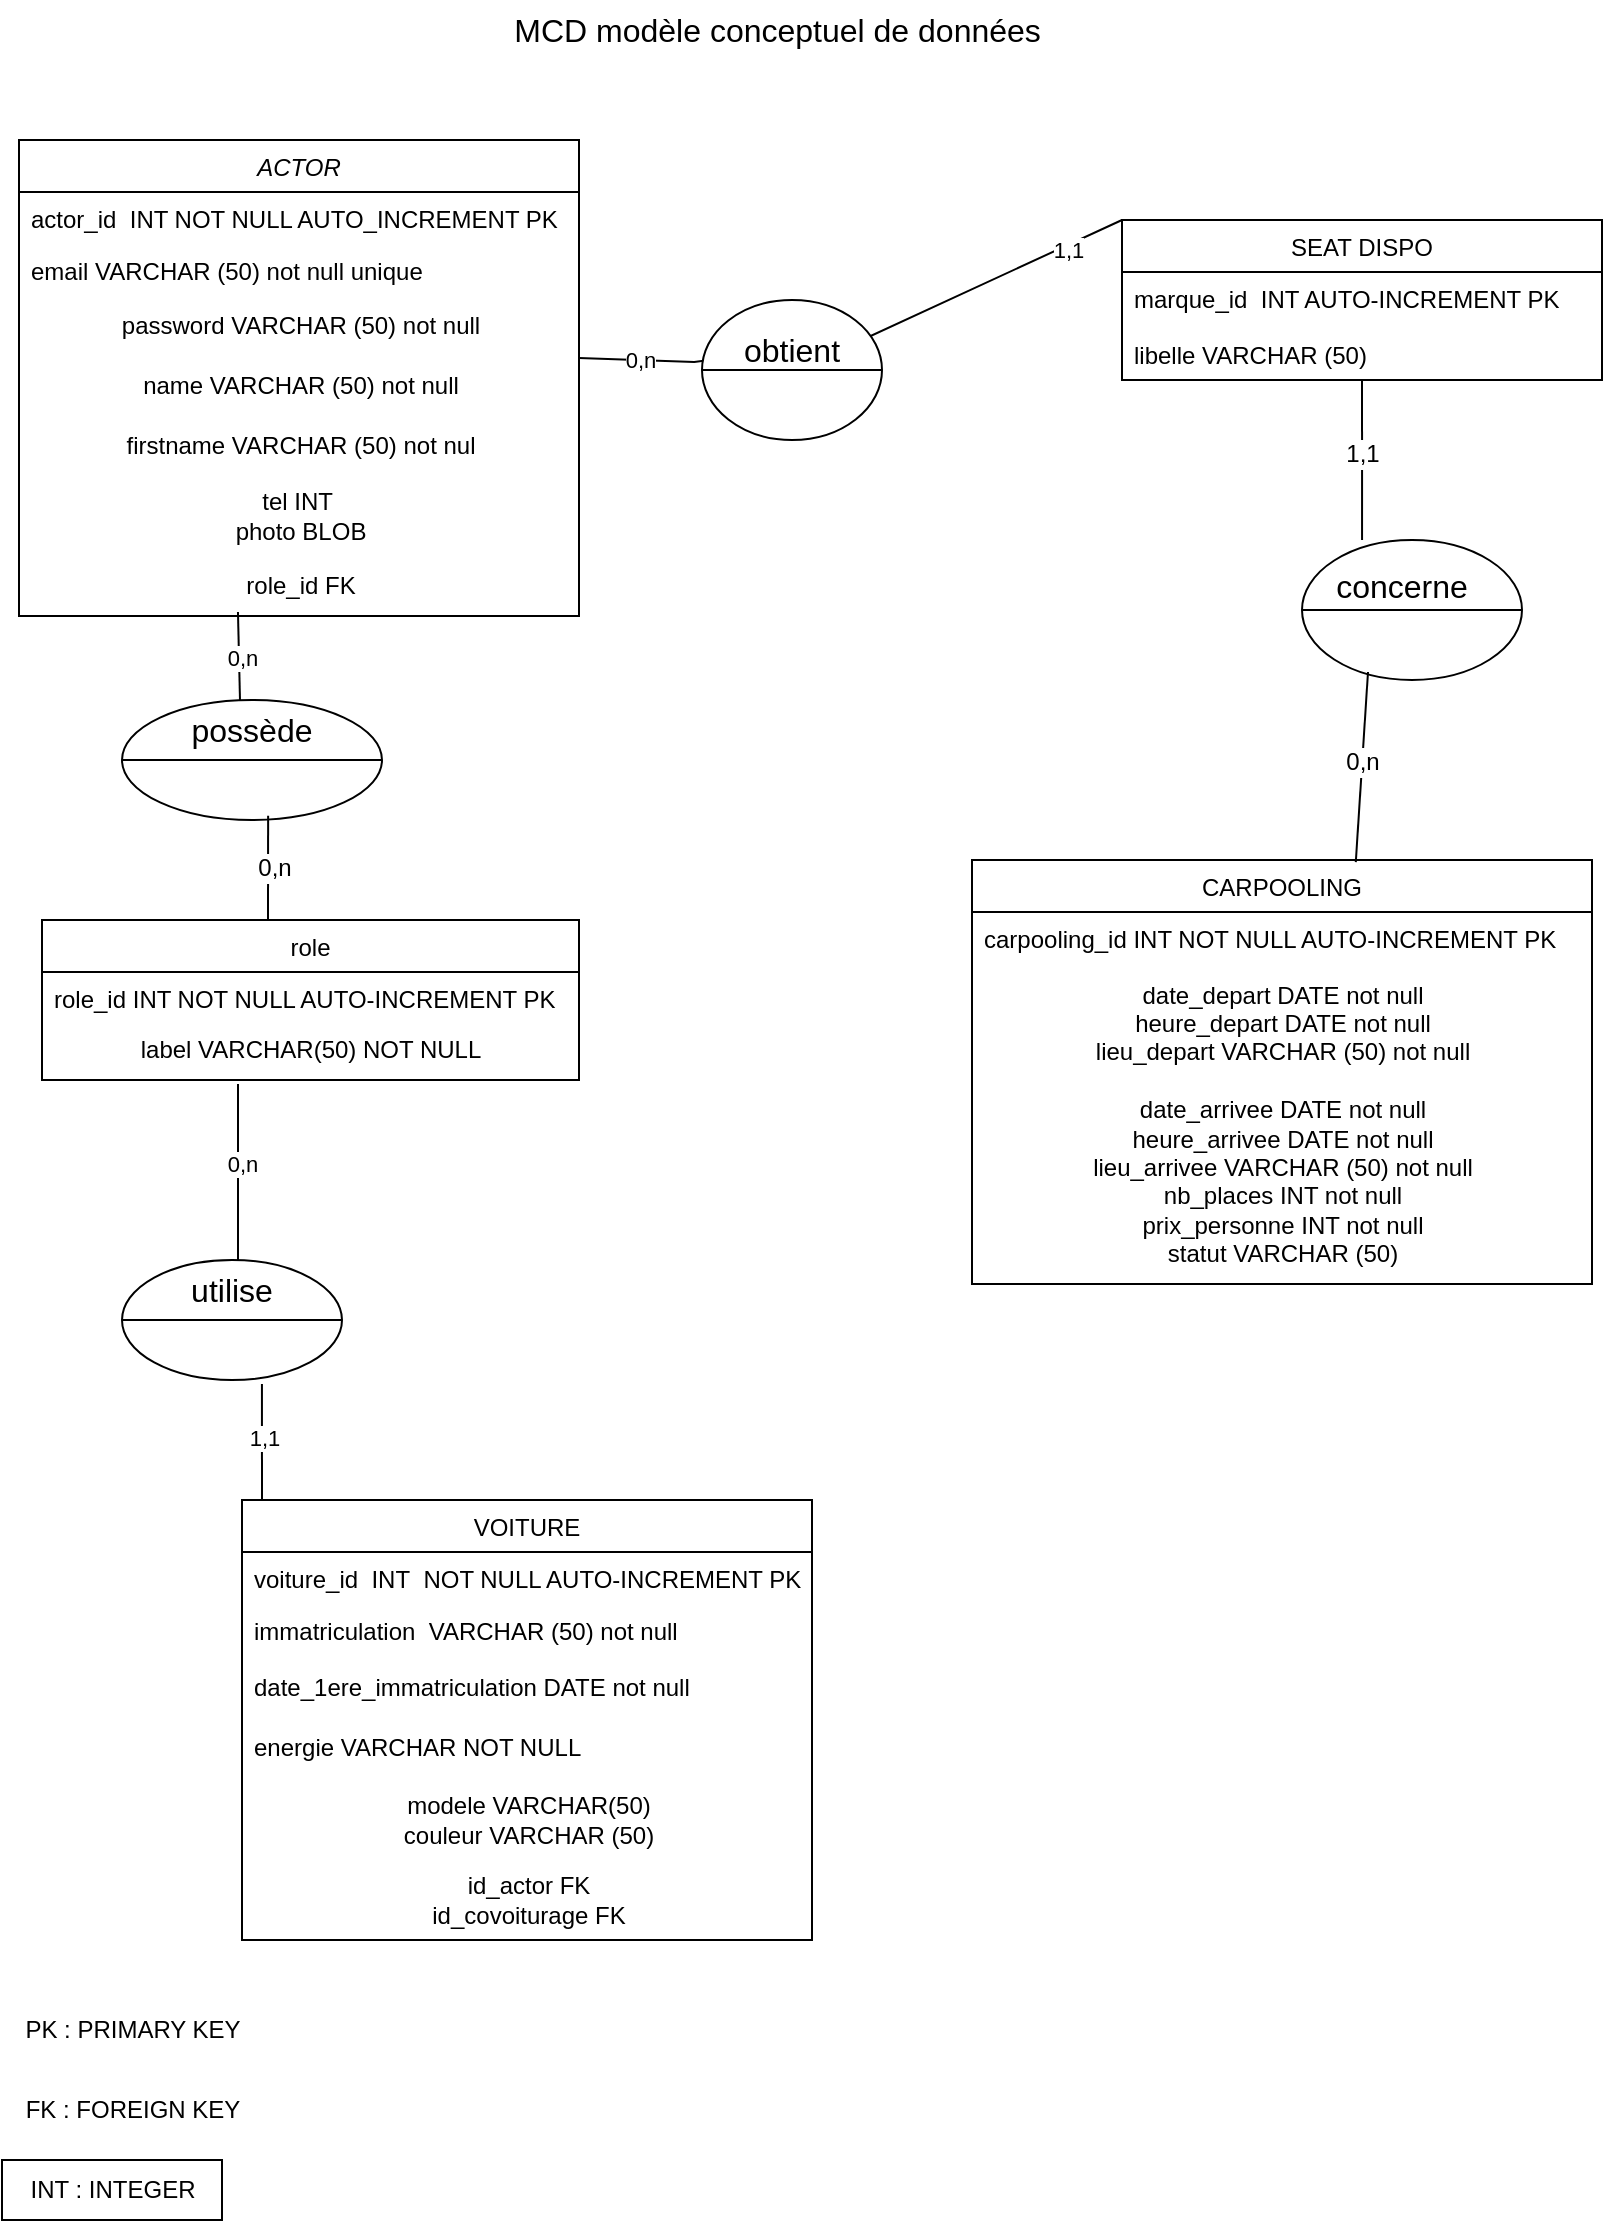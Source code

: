 <mxfile version="27.0.5">
  <diagram name="Page-1" id="DtJo75ZNy9iMemWSUQGx">
    <mxGraphModel dx="1111" dy="431" grid="1" gridSize="10" guides="1" tooltips="1" connect="1" arrows="1" fold="1" page="1" pageScale="1" pageWidth="827" pageHeight="1169" math="0" shadow="0">
      <root>
        <mxCell id="0" />
        <mxCell id="1" parent="0" />
        <mxCell id="MAlRhFrGBA3OUkSqN0sr-2" value="ACTOR" style="swimlane;fontStyle=2;align=center;verticalAlign=top;childLayout=stackLayout;horizontal=1;startSize=26;horizontalStack=0;resizeParent=1;resizeLast=0;collapsible=1;marginBottom=0;rounded=0;shadow=0;strokeWidth=1;" parent="1" vertex="1">
          <mxGeometry x="8.5" y="80" width="280" height="238" as="geometry">
            <mxRectangle x="230" y="140" width="160" height="26" as="alternateBounds" />
          </mxGeometry>
        </mxCell>
        <mxCell id="MAlRhFrGBA3OUkSqN0sr-3" value="actor_id  INT NOT NULL AUTO_INCREMENT PK&#xa;&#xa;email VARCHAR(50) not null&#xa;&#xa;" style="text;align=left;verticalAlign=top;spacingLeft=4;spacingRight=4;overflow=hidden;rotatable=0;points=[[0,0.5],[1,0.5]];portConstraint=eastwest;" parent="MAlRhFrGBA3OUkSqN0sr-2" vertex="1">
          <mxGeometry y="26" width="280" height="26" as="geometry" />
        </mxCell>
        <mxCell id="MAlRhFrGBA3OUkSqN0sr-4" value="email VARCHAR (50) not null unique&#xa;&#xa;password VARCHAR(50) not null&#xa;" style="text;align=left;verticalAlign=top;spacingLeft=4;spacingRight=4;overflow=hidden;rotatable=0;points=[[0,0.5],[1,0.5]];portConstraint=eastwest;rounded=0;shadow=0;html=0;" parent="MAlRhFrGBA3OUkSqN0sr-2" vertex="1">
          <mxGeometry y="52" width="280" height="26" as="geometry" />
        </mxCell>
        <mxCell id="MAlRhFrGBA3OUkSqN0sr-5" value="password VARCHAR (50) not null" style="text;html=1;align=center;verticalAlign=middle;resizable=0;points=[];autosize=1;strokeColor=none;fillColor=none;" parent="MAlRhFrGBA3OUkSqN0sr-2" vertex="1">
          <mxGeometry y="78" width="280" height="30" as="geometry" />
        </mxCell>
        <mxCell id="MAlRhFrGBA3OUkSqN0sr-6" value="name VARCHAR (50) not null" style="text;html=1;align=center;verticalAlign=middle;resizable=0;points=[];autosize=1;strokeColor=none;fillColor=none;" parent="MAlRhFrGBA3OUkSqN0sr-2" vertex="1">
          <mxGeometry y="108" width="280" height="30" as="geometry" />
        </mxCell>
        <mxCell id="MAlRhFrGBA3OUkSqN0sr-7" value="firstname VARCHAR (50) not nul" style="text;html=1;align=center;verticalAlign=middle;resizable=0;points=[];autosize=1;strokeColor=none;fillColor=none;" parent="MAlRhFrGBA3OUkSqN0sr-2" vertex="1">
          <mxGeometry y="138" width="280" height="30" as="geometry" />
        </mxCell>
        <mxCell id="lnbEpuKQWNsZzkXJiBFf-1" value="tel INT&amp;nbsp;&lt;div&gt;photo BLOB&lt;/div&gt;" style="text;html=1;align=center;verticalAlign=middle;resizable=0;points=[];autosize=1;strokeColor=none;fillColor=none;" parent="MAlRhFrGBA3OUkSqN0sr-2" vertex="1">
          <mxGeometry y="168" width="280" height="40" as="geometry" />
        </mxCell>
        <mxCell id="lnbEpuKQWNsZzkXJiBFf-13" value="role_id FK" style="text;html=1;align=center;verticalAlign=middle;resizable=0;points=[];autosize=1;strokeColor=none;fillColor=none;" parent="MAlRhFrGBA3OUkSqN0sr-2" vertex="1">
          <mxGeometry y="208" width="280" height="30" as="geometry" />
        </mxCell>
        <mxCell id="MAlRhFrGBA3OUkSqN0sr-8" value="role" style="swimlane;fontStyle=0;align=center;verticalAlign=top;childLayout=stackLayout;horizontal=1;startSize=26;horizontalStack=0;resizeParent=1;resizeLast=0;collapsible=1;marginBottom=0;rounded=0;shadow=0;strokeWidth=1;" parent="1" vertex="1">
          <mxGeometry x="20" y="470" width="268.5" height="80" as="geometry">
            <mxRectangle x="340" y="380" width="170" height="26" as="alternateBounds" />
          </mxGeometry>
        </mxCell>
        <mxCell id="MAlRhFrGBA3OUkSqN0sr-9" value="role_id INT NOT NULL AUTO-INCREMENT PK" style="text;align=left;verticalAlign=top;spacingLeft=4;spacingRight=4;overflow=hidden;rotatable=0;points=[[0,0.5],[1,0.5]];portConstraint=eastwest;" parent="MAlRhFrGBA3OUkSqN0sr-8" vertex="1">
          <mxGeometry y="26" width="268.5" height="24" as="geometry" />
        </mxCell>
        <mxCell id="MAlRhFrGBA3OUkSqN0sr-10" value="label VARCHAR(50) NOT NULL" style="text;html=1;align=center;verticalAlign=middle;resizable=0;points=[];autosize=1;strokeColor=none;fillColor=none;" parent="MAlRhFrGBA3OUkSqN0sr-8" vertex="1">
          <mxGeometry y="50" width="268.5" height="30" as="geometry" />
        </mxCell>
        <mxCell id="MAlRhFrGBA3OUkSqN0sr-11" value="" style="shape=lineEllipse;perimeter=ellipsePerimeter;whiteSpace=wrap;html=1;backgroundOutline=1;" parent="1" vertex="1">
          <mxGeometry x="60" y="360" width="130" height="60" as="geometry" />
        </mxCell>
        <mxCell id="MAlRhFrGBA3OUkSqN0sr-12" value="possède" style="text;strokeColor=none;align=center;fillColor=none;html=1;verticalAlign=middle;whiteSpace=wrap;rounded=0;fontSize=16;" parent="1" vertex="1">
          <mxGeometry x="95" y="360" width="60" height="30" as="geometry" />
        </mxCell>
        <mxCell id="MAlRhFrGBA3OUkSqN0sr-13" value="" style="shape=lineEllipse;perimeter=ellipsePerimeter;whiteSpace=wrap;html=1;backgroundOutline=1;" parent="1" vertex="1">
          <mxGeometry x="60" y="640" width="110" height="60" as="geometry" />
        </mxCell>
        <mxCell id="MAlRhFrGBA3OUkSqN0sr-21" value="1" style="endArrow=none;html=1;rounded=0;fontSize=12;startSize=8;endSize=8;curved=1;exitX=0.562;exitY=0.965;exitDx=0;exitDy=0;exitPerimeter=0;" parent="1" source="MAlRhFrGBA3OUkSqN0sr-11" edge="1">
          <mxGeometry width="50" height="50" relative="1" as="geometry">
            <mxPoint x="210" y="650" as="sourcePoint" />
            <mxPoint x="133" y="470" as="targetPoint" />
          </mxGeometry>
        </mxCell>
        <mxCell id="MAlRhFrGBA3OUkSqN0sr-22" value="0,n" style="edgeLabel;html=1;align=center;verticalAlign=middle;resizable=0;points=[];fontSize=12;" parent="MAlRhFrGBA3OUkSqN0sr-21" connectable="0" vertex="1">
          <mxGeometry y="3" relative="1" as="geometry">
            <mxPoint as="offset" />
          </mxGeometry>
        </mxCell>
        <mxCell id="MAlRhFrGBA3OUkSqN0sr-27" value="VOITURE" style="swimlane;fontStyle=0;align=center;verticalAlign=top;childLayout=stackLayout;horizontal=1;startSize=26;horizontalStack=0;resizeParent=1;resizeLast=0;collapsible=1;marginBottom=0;rounded=0;shadow=0;strokeWidth=1;" parent="1" vertex="1">
          <mxGeometry x="120" y="760" width="285" height="220" as="geometry">
            <mxRectangle x="130" y="380" width="160" height="26" as="alternateBounds" />
          </mxGeometry>
        </mxCell>
        <mxCell id="MAlRhFrGBA3OUkSqN0sr-28" value="voiture_id  INT  NOT NULL AUTO-INCREMENT PK" style="text;align=left;verticalAlign=top;spacingLeft=4;spacingRight=4;overflow=hidden;rotatable=0;points=[[0,0.5],[1,0.5]];portConstraint=eastwest;" parent="MAlRhFrGBA3OUkSqN0sr-27" vertex="1">
          <mxGeometry y="26" width="285" height="26" as="geometry" />
        </mxCell>
        <mxCell id="MAlRhFrGBA3OUkSqN0sr-29" value="immatriculation  VARCHAR (50) not null&#xa;&#xa;date_1ere_immatriculation DATE not null" style="text;align=left;verticalAlign=top;spacingLeft=4;spacingRight=4;overflow=hidden;rotatable=0;points=[[0,0.5],[1,0.5]];portConstraint=eastwest;rounded=0;shadow=0;html=0;" parent="MAlRhFrGBA3OUkSqN0sr-27" vertex="1">
          <mxGeometry y="52" width="285" height="58" as="geometry" />
        </mxCell>
        <mxCell id="MAlRhFrGBA3OUkSqN0sr-30" value="energie VARCHAR NOT NULL&#xa;" style="text;align=left;verticalAlign=top;spacingLeft=4;spacingRight=4;overflow=hidden;rotatable=0;points=[[0,0.5],[1,0.5]];portConstraint=eastwest;" parent="MAlRhFrGBA3OUkSqN0sr-27" vertex="1">
          <mxGeometry y="110" width="285" height="30" as="geometry" />
        </mxCell>
        <mxCell id="lnbEpuKQWNsZzkXJiBFf-4" value="&lt;span style=&quot;text-align: left;&quot;&gt;modele VARCHAR(50)&lt;/span&gt;&lt;div&gt;&lt;span style=&quot;text-align: left;&quot;&gt;couleur VARCHAR (50)&lt;/span&gt;&lt;/div&gt;" style="text;html=1;align=center;verticalAlign=middle;resizable=0;points=[];autosize=1;strokeColor=none;fillColor=none;" parent="MAlRhFrGBA3OUkSqN0sr-27" vertex="1">
          <mxGeometry y="140" width="285" height="40" as="geometry" />
        </mxCell>
        <mxCell id="lnbEpuKQWNsZzkXJiBFf-2" value="id_actor FK&lt;div&gt;id_covoiturage FK&lt;/div&gt;" style="text;html=1;align=center;verticalAlign=middle;resizable=0;points=[];autosize=1;strokeColor=none;fillColor=none;" parent="MAlRhFrGBA3OUkSqN0sr-27" vertex="1">
          <mxGeometry y="180" width="285" height="40" as="geometry" />
        </mxCell>
        <mxCell id="MAlRhFrGBA3OUkSqN0sr-32" value="CARPOOLING" style="swimlane;fontStyle=0;align=center;verticalAlign=top;childLayout=stackLayout;horizontal=1;startSize=26;horizontalStack=0;resizeParent=1;resizeLast=0;collapsible=1;marginBottom=0;rounded=0;shadow=0;strokeWidth=1;" parent="1" vertex="1">
          <mxGeometry x="485" y="440" width="310" height="212" as="geometry">
            <mxRectangle x="130" y="380" width="160" height="26" as="alternateBounds" />
          </mxGeometry>
        </mxCell>
        <mxCell id="MAlRhFrGBA3OUkSqN0sr-33" value="carpooling_id INT NOT NULL AUTO-INCREMENT PK&#xa;" style="text;align=left;verticalAlign=top;spacingLeft=4;spacingRight=4;overflow=hidden;rotatable=0;points=[[0,0.5],[1,0.5]];portConstraint=eastwest;" parent="MAlRhFrGBA3OUkSqN0sr-32" vertex="1">
          <mxGeometry y="26" width="310" height="26" as="geometry" />
        </mxCell>
        <mxCell id="lnbEpuKQWNsZzkXJiBFf-3" value="date_depart DATE not null&lt;div&gt;heure_depart DATE not null&lt;/div&gt;&lt;div&gt;lieu_depart VARCHAR (50) not null&lt;/div&gt;&lt;div&gt;&lt;br&gt;&lt;/div&gt;&lt;div&gt;date_arrivee DATE not null&lt;/div&gt;&lt;div&gt;heure_arrivee DATE not null&lt;/div&gt;&lt;div&gt;lieu_arrivee VARCHAR (50) not null&lt;/div&gt;&lt;div&gt;nb_places INT not null&lt;/div&gt;&lt;div&gt;prix_personne INT not null&lt;/div&gt;&lt;div&gt;statut VARCHAR (50)&lt;/div&gt;" style="text;html=1;align=center;verticalAlign=middle;resizable=0;points=[];autosize=1;strokeColor=none;fillColor=none;" parent="MAlRhFrGBA3OUkSqN0sr-32" vertex="1">
          <mxGeometry y="52" width="310" height="160" as="geometry" />
        </mxCell>
        <mxCell id="MAlRhFrGBA3OUkSqN0sr-36" value="SEAT DISPO" style="swimlane;fontStyle=0;align=center;verticalAlign=top;childLayout=stackLayout;horizontal=1;startSize=26;horizontalStack=0;resizeParent=1;resizeLast=0;collapsible=1;marginBottom=0;rounded=0;shadow=0;strokeWidth=1;" parent="1" vertex="1">
          <mxGeometry x="560" y="120" width="240" height="80" as="geometry">
            <mxRectangle x="130" y="380" width="160" height="26" as="alternateBounds" />
          </mxGeometry>
        </mxCell>
        <mxCell id="MAlRhFrGBA3OUkSqN0sr-37" value="marque_id  INT AUTO-INCREMENT PK&#xa;&#xa;libelle VARCHAR (50)&#xa;&#xa;" style="text;align=left;verticalAlign=top;spacingLeft=4;spacingRight=4;overflow=hidden;rotatable=0;points=[[0,0.5],[1,0.5]];portConstraint=eastwest;" parent="MAlRhFrGBA3OUkSqN0sr-36" vertex="1">
          <mxGeometry y="26" width="240" height="54" as="geometry" />
        </mxCell>
        <mxCell id="MAlRhFrGBA3OUkSqN0sr-39" value="utilise" style="text;strokeColor=none;fillColor=none;html=1;align=center;verticalAlign=middle;whiteSpace=wrap;rounded=0;fontSize=16;" parent="1" vertex="1">
          <mxGeometry x="85" y="640" width="60" height="30" as="geometry" />
        </mxCell>
        <mxCell id="MAlRhFrGBA3OUkSqN0sr-44" value="MCD modèle conceptuel de données&amp;nbsp;" style="text;strokeColor=none;fillColor=none;html=1;align=center;verticalAlign=middle;whiteSpace=wrap;rounded=0;fontSize=16;" parent="1" vertex="1">
          <mxGeometry x="240" y="10" width="300" height="30" as="geometry" />
        </mxCell>
        <mxCell id="MAlRhFrGBA3OUkSqN0sr-45" value="" style="endArrow=none;html=1;rounded=0;fontSize=12;startSize=8;endSize=8;curved=1;entryX=0.391;entryY=0.933;entryDx=0;entryDy=0;entryPerimeter=0;" parent="1" edge="1" target="lnbEpuKQWNsZzkXJiBFf-13">
          <mxGeometry width="50" height="50" relative="1" as="geometry">
            <mxPoint x="119" y="360" as="sourcePoint" />
            <mxPoint x="119" y="320" as="targetPoint" />
          </mxGeometry>
        </mxCell>
        <mxCell id="y_Mii93wmPpE4Jm2oqDA-1" value="0,n" style="edgeLabel;html=1;align=center;verticalAlign=middle;resizable=0;points=[];" vertex="1" connectable="0" parent="MAlRhFrGBA3OUkSqN0sr-45">
          <mxGeometry x="-0.05" y="-1" relative="1" as="geometry">
            <mxPoint as="offset" />
          </mxGeometry>
        </mxCell>
        <mxCell id="MAlRhFrGBA3OUkSqN0sr-47" value="" style="shape=lineEllipse;perimeter=ellipsePerimeter;whiteSpace=wrap;html=1;backgroundOutline=1;" parent="1" vertex="1">
          <mxGeometry x="650" y="280" width="110" height="70" as="geometry" />
        </mxCell>
        <mxCell id="MAlRhFrGBA3OUkSqN0sr-48" value="concerne" style="text;strokeColor=none;fillColor=none;html=1;align=center;verticalAlign=middle;whiteSpace=wrap;rounded=0;fontSize=16;" parent="1" vertex="1">
          <mxGeometry x="670" y="288" width="60" height="30" as="geometry" />
        </mxCell>
        <mxCell id="MAlRhFrGBA3OUkSqN0sr-49" value="" style="endArrow=none;html=1;rounded=0;fontSize=12;startSize=8;endSize=8;curved=1;exitX=0.3;exitY=0.943;exitDx=0;exitDy=0;exitPerimeter=0;entryX=0.619;entryY=0.005;entryDx=0;entryDy=0;entryPerimeter=0;" parent="1" target="MAlRhFrGBA3OUkSqN0sr-32" edge="1" source="MAlRhFrGBA3OUkSqN0sr-47">
          <mxGeometry width="50" height="50" relative="1" as="geometry">
            <mxPoint x="600" y="440" as="sourcePoint" />
            <mxPoint x="680" y="430" as="targetPoint" />
          </mxGeometry>
        </mxCell>
        <mxCell id="MAlRhFrGBA3OUkSqN0sr-50" value="0,n" style="edgeLabel;html=1;align=center;verticalAlign=middle;resizable=0;points=[];fontSize=12;" parent="MAlRhFrGBA3OUkSqN0sr-49" connectable="0" vertex="1">
          <mxGeometry x="-0.064" relative="1" as="geometry">
            <mxPoint as="offset" />
          </mxGeometry>
        </mxCell>
        <mxCell id="MAlRhFrGBA3OUkSqN0sr-51" value="" style="endArrow=none;html=1;rounded=0;fontSize=12;startSize=8;endSize=8;curved=1;entryX=0.273;entryY=0;entryDx=0;entryDy=0;entryPerimeter=0;" parent="1" source="MAlRhFrGBA3OUkSqN0sr-37" edge="1" target="MAlRhFrGBA3OUkSqN0sr-47">
          <mxGeometry width="50" height="50" relative="1" as="geometry">
            <mxPoint x="646" y="260" as="sourcePoint" />
            <mxPoint x="603" y="280" as="targetPoint" />
          </mxGeometry>
        </mxCell>
        <mxCell id="MAlRhFrGBA3OUkSqN0sr-52" value="1,1" style="edgeLabel;html=1;align=center;verticalAlign=middle;resizable=0;points=[];fontSize=12;" parent="MAlRhFrGBA3OUkSqN0sr-51" connectable="0" vertex="1">
          <mxGeometry x="-0.08" relative="1" as="geometry">
            <mxPoint as="offset" />
          </mxGeometry>
        </mxCell>
        <mxCell id="MAlRhFrGBA3OUkSqN0sr-53" value="" style="endArrow=none;html=1;rounded=0;exitX=1;exitY=0.033;exitDx=0;exitDy=0;exitPerimeter=0;entryX=0;entryY=0;entryDx=0;entryDy=0;" parent="1" source="MAlRhFrGBA3OUkSqN0sr-6" target="MAlRhFrGBA3OUkSqN0sr-36" edge="1">
          <mxGeometry width="50" height="50" relative="1" as="geometry">
            <mxPoint x="275.01" y="188.01" as="sourcePoint" />
            <mxPoint x="514.99" y="199.01" as="targetPoint" />
            <Array as="points">
              <mxPoint x="346.13" y="191" />
              <mxPoint x="430" y="180" />
            </Array>
          </mxGeometry>
        </mxCell>
        <mxCell id="MAlRhFrGBA3OUkSqN0sr-54" value="0,n" style="edgeLabel;html=1;align=center;verticalAlign=middle;resizable=0;points=[];" parent="MAlRhFrGBA3OUkSqN0sr-53" connectable="0" vertex="1">
          <mxGeometry x="-0.816" y="-2" relative="1" as="geometry">
            <mxPoint x="4" y="-2" as="offset" />
          </mxGeometry>
        </mxCell>
        <mxCell id="1flx8aomIGvdN2lUnzul-2" value="1,1" style="edgeLabel;html=1;align=center;verticalAlign=middle;resizable=0;points=[];" parent="MAlRhFrGBA3OUkSqN0sr-53" vertex="1" connectable="0">
          <mxGeometry x="0.782" y="-2" relative="1" as="geometry">
            <mxPoint as="offset" />
          </mxGeometry>
        </mxCell>
        <mxCell id="MAlRhFrGBA3OUkSqN0sr-56" value="" style="shape=lineEllipse;perimeter=ellipsePerimeter;whiteSpace=wrap;html=1;backgroundOutline=1;" parent="1" vertex="1">
          <mxGeometry x="350" y="160" width="90" height="70" as="geometry" />
        </mxCell>
        <mxCell id="MAlRhFrGBA3OUkSqN0sr-57" value="&lt;div&gt;&lt;span style=&quot;font-size: 16px;&quot;&gt;obtient&lt;/span&gt;&lt;/div&gt;" style="text;strokeColor=none;align=center;fillColor=none;html=1;verticalAlign=middle;whiteSpace=wrap;rounded=0;" parent="1" vertex="1">
          <mxGeometry x="365" y="170" width="60" height="30" as="geometry" />
        </mxCell>
        <mxCell id="MAlRhFrGBA3OUkSqN0sr-61" value="PK : PRIMARY KEY" style="text;html=1;align=center;verticalAlign=middle;resizable=0;points=[];autosize=1;strokeColor=none;fillColor=none;" parent="1" vertex="1">
          <mxGeometry y="1010" width="130" height="30" as="geometry" />
        </mxCell>
        <mxCell id="MAlRhFrGBA3OUkSqN0sr-62" value="INT : INTEGER" style="text;html=1;align=center;verticalAlign=middle;resizable=0;points=[];autosize=1;strokeColor=#000000;fillColor=none;" parent="1" vertex="1">
          <mxGeometry y="1090" width="110" height="30" as="geometry" />
        </mxCell>
        <mxCell id="lnbEpuKQWNsZzkXJiBFf-9" value="FK : FOREIGN KEY" style="text;html=1;align=center;verticalAlign=middle;resizable=0;points=[];autosize=1;strokeColor=none;fillColor=none;" parent="1" vertex="1">
          <mxGeometry y="1050" width="130" height="30" as="geometry" />
        </mxCell>
        <mxCell id="y_Mii93wmPpE4Jm2oqDA-2" value="" style="endArrow=none;html=1;rounded=0;entryX=0.365;entryY=1.067;entryDx=0;entryDy=0;entryPerimeter=0;" edge="1" parent="1" target="MAlRhFrGBA3OUkSqN0sr-10">
          <mxGeometry width="50" height="50" relative="1" as="geometry">
            <mxPoint x="118" y="640" as="sourcePoint" />
            <mxPoint x="690" y="670" as="targetPoint" />
          </mxGeometry>
        </mxCell>
        <mxCell id="y_Mii93wmPpE4Jm2oqDA-8" value="0,n" style="edgeLabel;html=1;align=center;verticalAlign=middle;resizable=0;points=[];" vertex="1" connectable="0" parent="y_Mii93wmPpE4Jm2oqDA-2">
          <mxGeometry x="0.091" y="-6" relative="1" as="geometry">
            <mxPoint x="-4" as="offset" />
          </mxGeometry>
        </mxCell>
        <mxCell id="y_Mii93wmPpE4Jm2oqDA-3" value="" style="endArrow=none;html=1;rounded=0;entryX=0.636;entryY=1.033;entryDx=0;entryDy=0;entryPerimeter=0;" edge="1" parent="1" target="MAlRhFrGBA3OUkSqN0sr-13">
          <mxGeometry width="50" height="50" relative="1" as="geometry">
            <mxPoint x="130" y="760" as="sourcePoint" />
            <mxPoint x="690" y="830" as="targetPoint" />
          </mxGeometry>
        </mxCell>
        <mxCell id="y_Mii93wmPpE4Jm2oqDA-10" value="1,1" style="edgeLabel;html=1;align=center;verticalAlign=middle;resizable=0;points=[];" vertex="1" connectable="0" parent="y_Mii93wmPpE4Jm2oqDA-3">
          <mxGeometry x="0.069" y="-1" relative="1" as="geometry">
            <mxPoint as="offset" />
          </mxGeometry>
        </mxCell>
      </root>
    </mxGraphModel>
  </diagram>
</mxfile>
